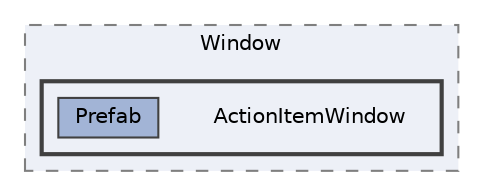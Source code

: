 digraph "003_Item/Window/ActionItemWindow"
{
 // LATEX_PDF_SIZE
  bgcolor="transparent";
  edge [fontname=Helvetica,fontsize=10,labelfontname=Helvetica,labelfontsize=10];
  node [fontname=Helvetica,fontsize=10,shape=box,height=0.2,width=0.4];
  compound=true
  subgraph clusterdir_bc3c7fb0d954079f7ecf434b10bcd730 {
    graph [ bgcolor="#edf0f7", pencolor="grey50", label="Window", fontname=Helvetica,fontsize=10 style="filled,dashed", URL="dir_bc3c7fb0d954079f7ecf434b10bcd730.html",tooltip=""]
  subgraph clusterdir_2ead6b68b9c1529850bb148c5d6125b9 {
    graph [ bgcolor="#edf0f7", pencolor="grey25", label="", fontname=Helvetica,fontsize=10 style="filled,bold", URL="dir_2ead6b68b9c1529850bb148c5d6125b9.html",tooltip=""]
    dir_2ead6b68b9c1529850bb148c5d6125b9 [shape=plaintext, label="ActionItemWindow"];
  dir_6d697b2f71fe9eb50ef764404b4d7a47 [label="Prefab", fillcolor="#a2b4d6", color="grey25", style="filled", URL="dir_6d697b2f71fe9eb50ef764404b4d7a47.html",tooltip=""];
  }
  }
}

